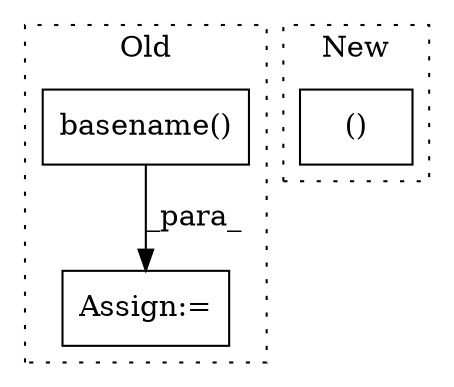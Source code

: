 digraph G {
subgraph cluster0 {
1 [label="basename()" a="75" s="565" l="20" shape="box"];
3 [label="Assign:=" a="68" s="558" l="3" shape="box"];
label = "Old";
style="dotted";
}
subgraph cluster1 {
2 [label="()" a="54" s="686" l="13" shape="box"];
label = "New";
style="dotted";
}
1 -> 3 [label="_para_"];
}
